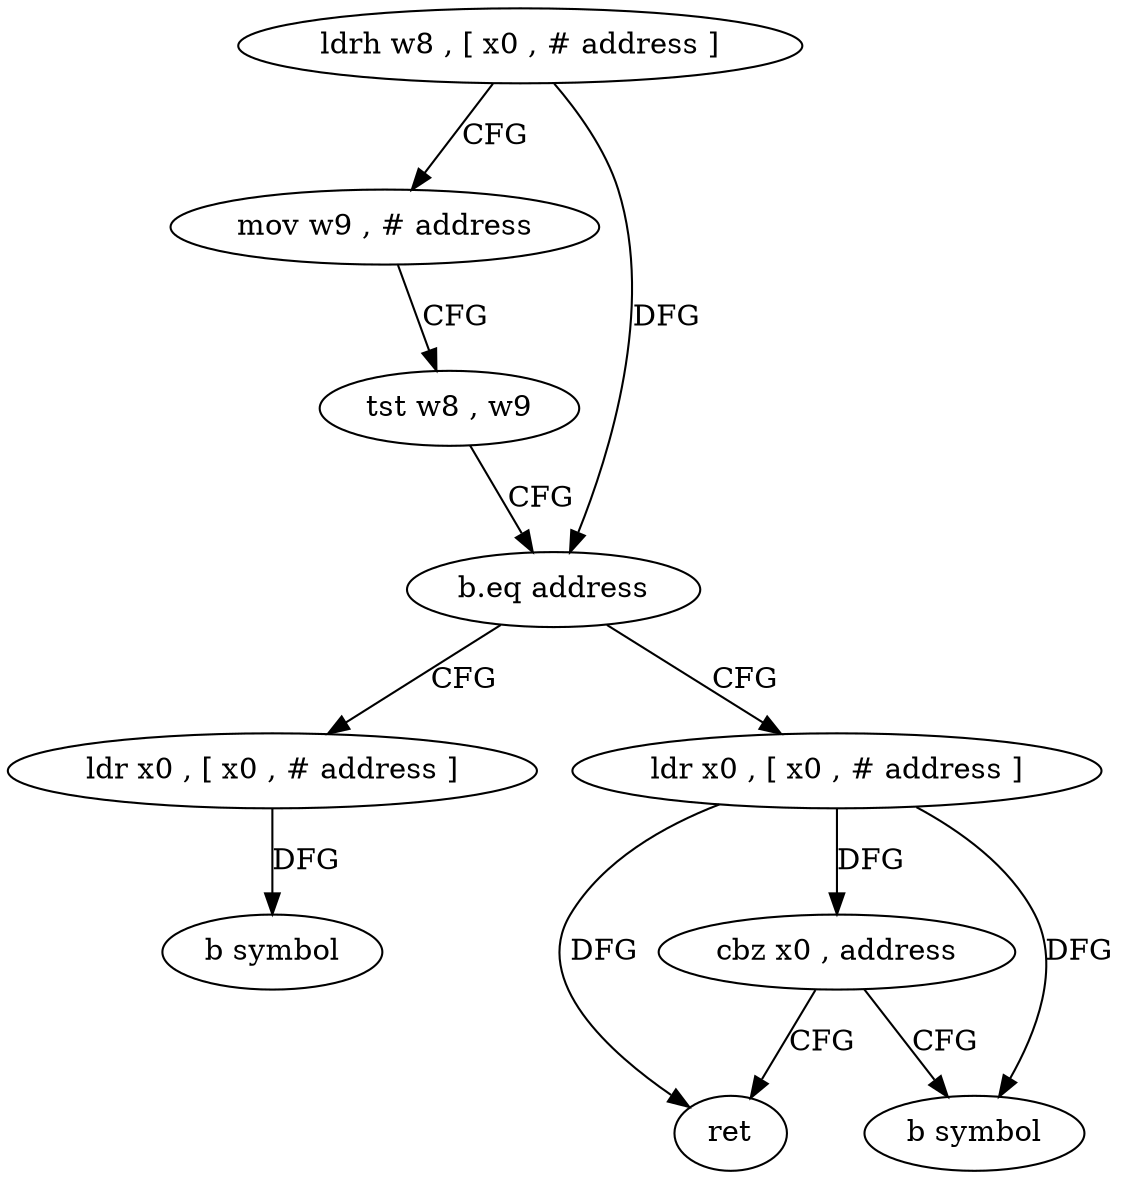 digraph "func" {
"4210788" [label = "ldrh w8 , [ x0 , # address ]" ]
"4210792" [label = "mov w9 , # address" ]
"4210796" [label = "tst w8 , w9" ]
"4210800" [label = "b.eq address" ]
"4210816" [label = "ldr x0 , [ x0 , # address ]" ]
"4210804" [label = "ldr x0 , [ x0 , # address ]" ]
"4210820" [label = "b symbol" ]
"4210808" [label = "cbz x0 , address" ]
"4210824" [label = "ret" ]
"4210812" [label = "b symbol" ]
"4210788" -> "4210792" [ label = "CFG" ]
"4210788" -> "4210800" [ label = "DFG" ]
"4210792" -> "4210796" [ label = "CFG" ]
"4210796" -> "4210800" [ label = "CFG" ]
"4210800" -> "4210816" [ label = "CFG" ]
"4210800" -> "4210804" [ label = "CFG" ]
"4210816" -> "4210820" [ label = "DFG" ]
"4210804" -> "4210808" [ label = "DFG" ]
"4210804" -> "4210824" [ label = "DFG" ]
"4210804" -> "4210812" [ label = "DFG" ]
"4210808" -> "4210824" [ label = "CFG" ]
"4210808" -> "4210812" [ label = "CFG" ]
}
